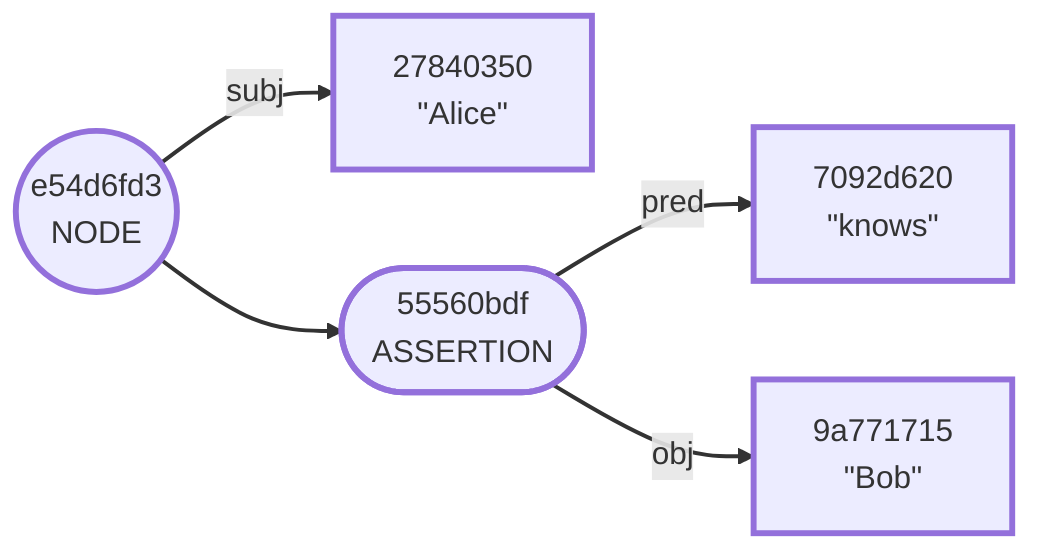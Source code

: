 graph LR
    1(("e54d6fd3<br/>NODE"))
    2["27840350<br/>#quot;Alice#quot;"]
    3(["55560bdf<br/>ASSERTION"])
    4["7092d620<br/>#quot;knows#quot;"]
    5["9a771715<br/>#quot;Bob#quot;"]
    1 -->|subj| 2
    1 --> 3
    3 -->|pred| 4
    3 -->|obj| 5
    style 1 stroke-width:3.0px
    style 2 stroke-width:3.0px
    style 3 stroke-width:3.0px
    style 4 stroke-width:3.0px
    style 5 stroke-width:3.0px
    linkStyle 0 stroke-width:2.0px
    linkStyle 1 stroke-width:2.0px
    linkStyle 2 stroke-width:2.0px
    linkStyle 3 stroke-width:2.0px